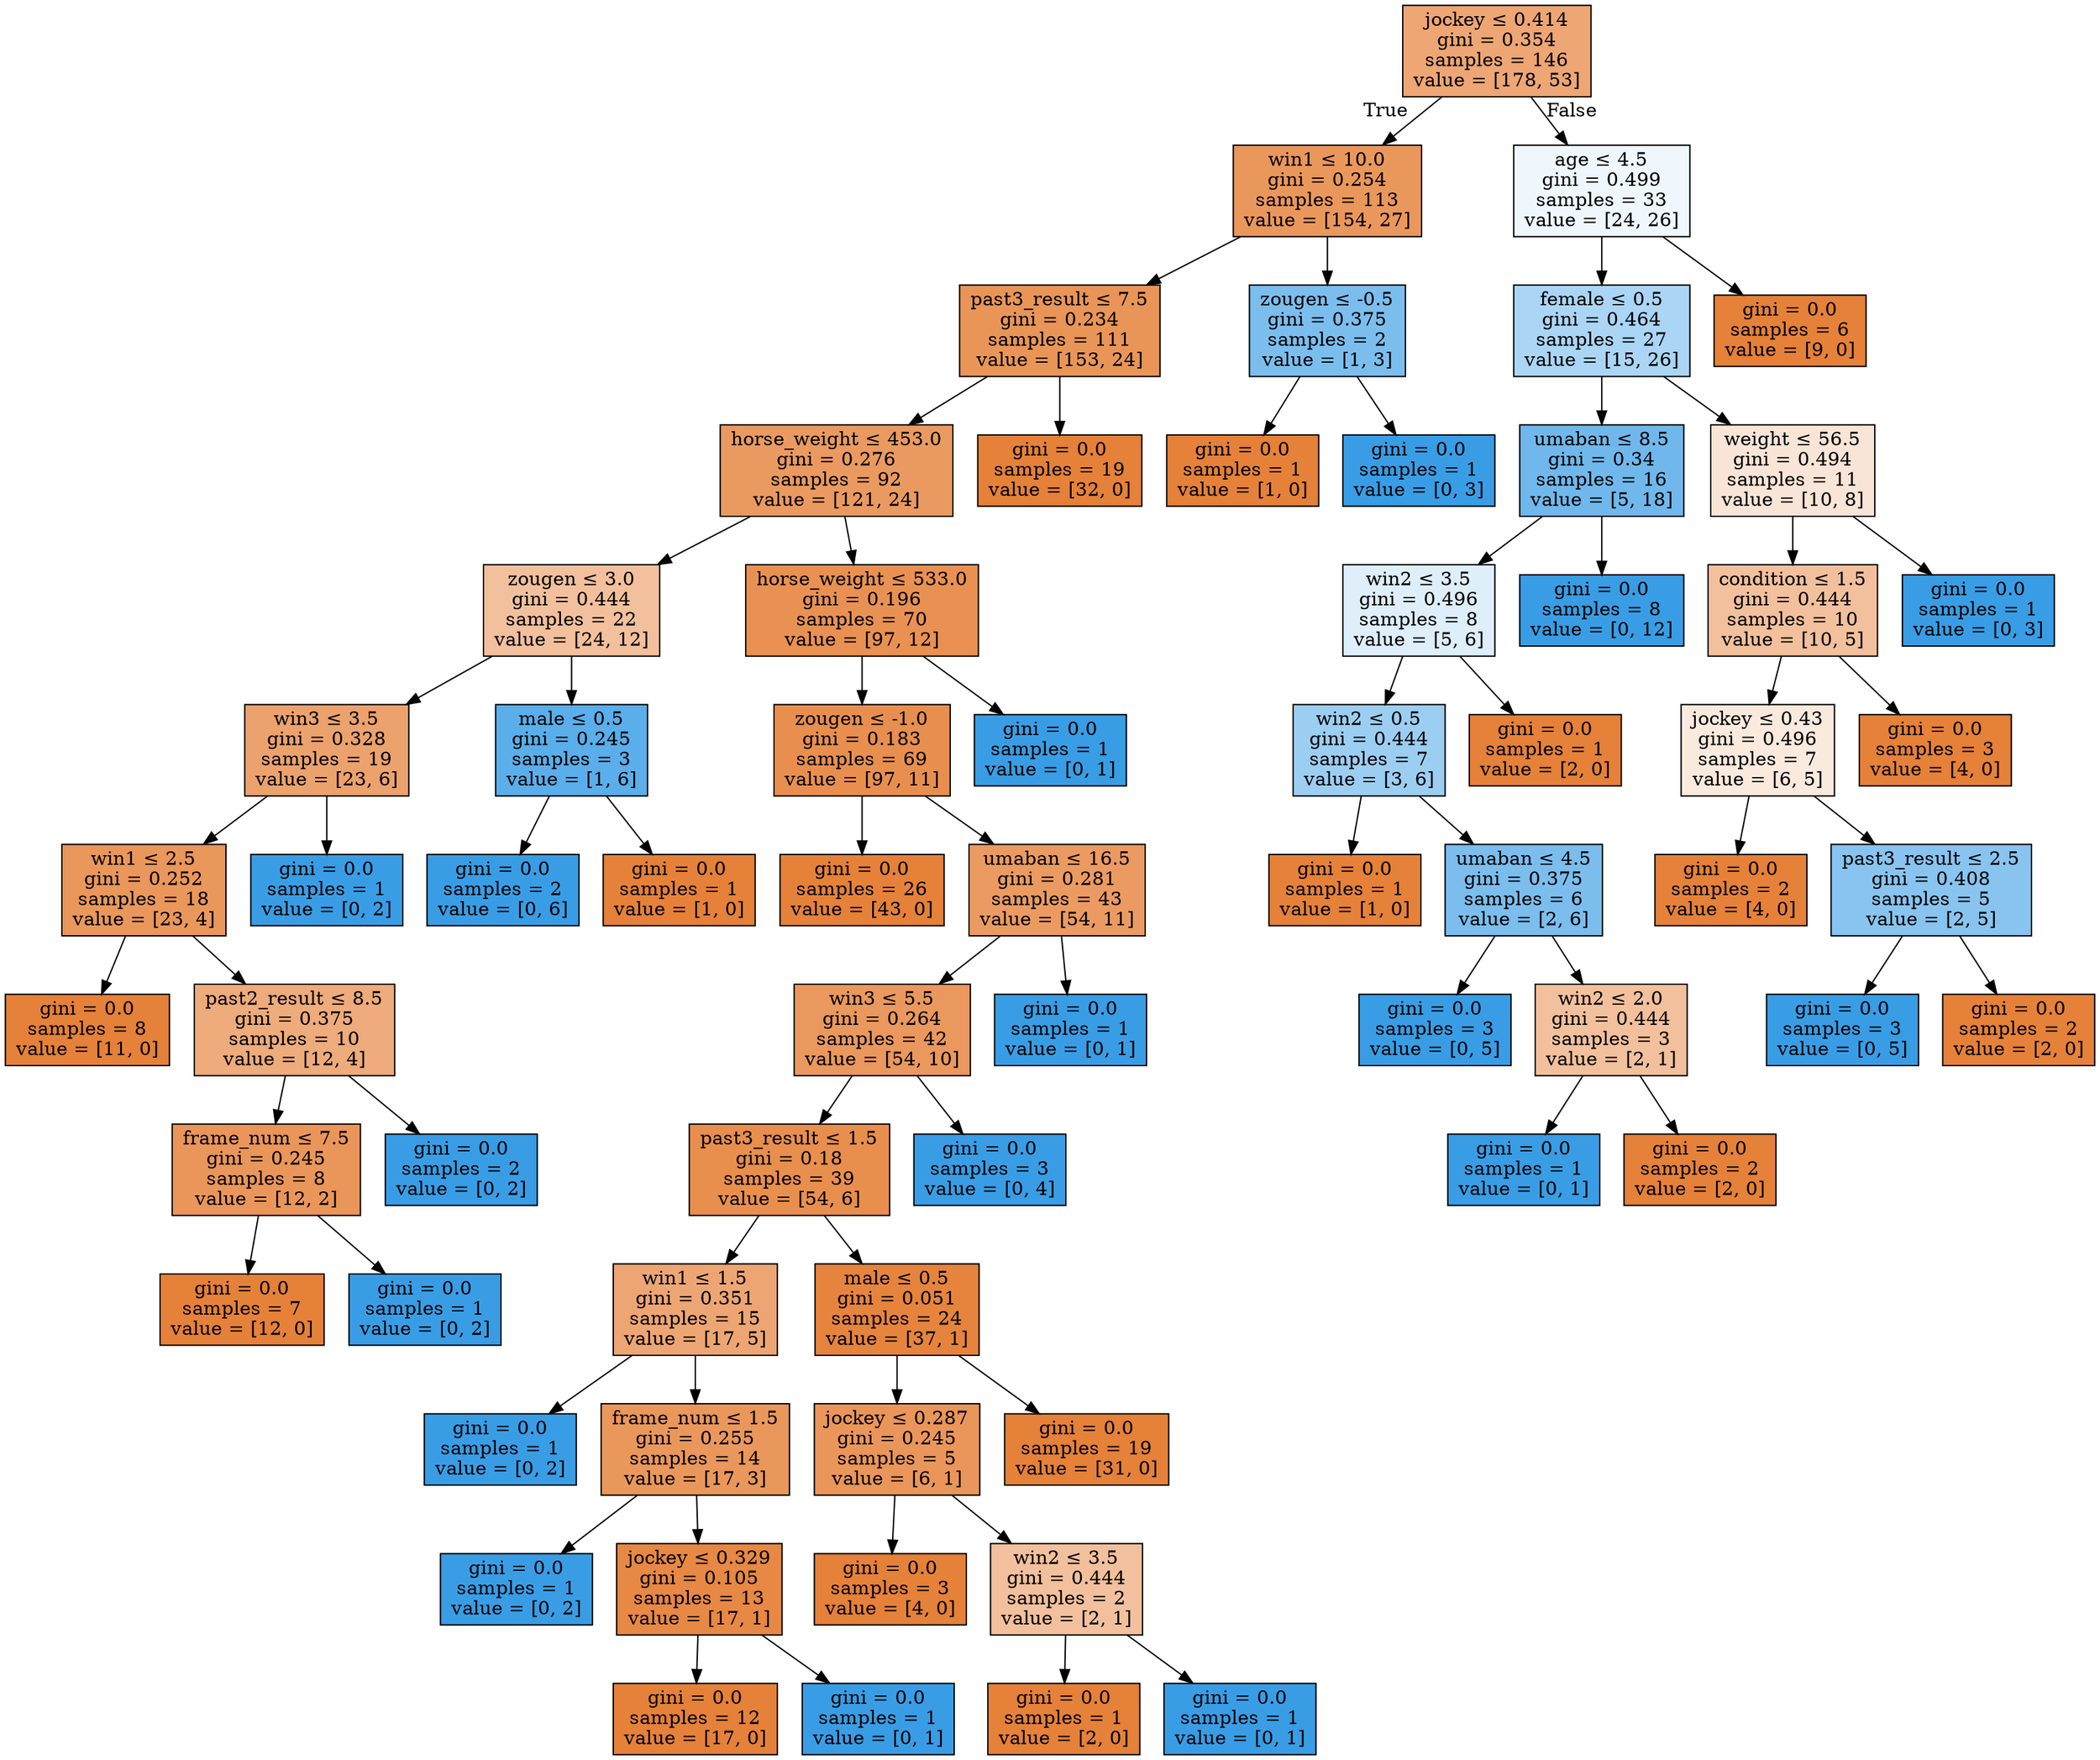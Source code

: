 digraph Tree {
node [shape=box, style="filled", color="black"] ;
0 [label=<jockey &le; 0.414<br/>gini = 0.354<br/>samples = 146<br/>value = [178, 53]>, fillcolor="#e58139b3"] ;
1 [label=<win1 &le; 10.0<br/>gini = 0.254<br/>samples = 113<br/>value = [154, 27]>, fillcolor="#e58139d2"] ;
0 -> 1 [labeldistance=2.5, labelangle=45, headlabel="True"] ;
2 [label=<past3_result &le; 7.5<br/>gini = 0.234<br/>samples = 111<br/>value = [153, 24]>, fillcolor="#e58139d7"] ;
1 -> 2 ;
3 [label=<horse_weight &le; 453.0<br/>gini = 0.276<br/>samples = 92<br/>value = [121, 24]>, fillcolor="#e58139cc"] ;
2 -> 3 ;
4 [label=<zougen &le; 3.0<br/>gini = 0.444<br/>samples = 22<br/>value = [24, 12]>, fillcolor="#e581397f"] ;
3 -> 4 ;
5 [label=<win3 &le; 3.5<br/>gini = 0.328<br/>samples = 19<br/>value = [23, 6]>, fillcolor="#e58139bc"] ;
4 -> 5 ;
6 [label=<win1 &le; 2.5<br/>gini = 0.252<br/>samples = 18<br/>value = [23, 4]>, fillcolor="#e58139d3"] ;
5 -> 6 ;
7 [label=<gini = 0.0<br/>samples = 8<br/>value = [11, 0]>, fillcolor="#e58139ff"] ;
6 -> 7 ;
8 [label=<past2_result &le; 8.5<br/>gini = 0.375<br/>samples = 10<br/>value = [12, 4]>, fillcolor="#e58139aa"] ;
6 -> 8 ;
9 [label=<frame_num &le; 7.5<br/>gini = 0.245<br/>samples = 8<br/>value = [12, 2]>, fillcolor="#e58139d4"] ;
8 -> 9 ;
10 [label=<gini = 0.0<br/>samples = 7<br/>value = [12, 0]>, fillcolor="#e58139ff"] ;
9 -> 10 ;
11 [label=<gini = 0.0<br/>samples = 1<br/>value = [0, 2]>, fillcolor="#399de5ff"] ;
9 -> 11 ;
12 [label=<gini = 0.0<br/>samples = 2<br/>value = [0, 2]>, fillcolor="#399de5ff"] ;
8 -> 12 ;
13 [label=<gini = 0.0<br/>samples = 1<br/>value = [0, 2]>, fillcolor="#399de5ff"] ;
5 -> 13 ;
14 [label=<male &le; 0.5<br/>gini = 0.245<br/>samples = 3<br/>value = [1, 6]>, fillcolor="#399de5d4"] ;
4 -> 14 ;
15 [label=<gini = 0.0<br/>samples = 2<br/>value = [0, 6]>, fillcolor="#399de5ff"] ;
14 -> 15 ;
16 [label=<gini = 0.0<br/>samples = 1<br/>value = [1, 0]>, fillcolor="#e58139ff"] ;
14 -> 16 ;
17 [label=<horse_weight &le; 533.0<br/>gini = 0.196<br/>samples = 70<br/>value = [97, 12]>, fillcolor="#e58139df"] ;
3 -> 17 ;
18 [label=<zougen &le; -1.0<br/>gini = 0.183<br/>samples = 69<br/>value = [97, 11]>, fillcolor="#e58139e2"] ;
17 -> 18 ;
19 [label=<gini = 0.0<br/>samples = 26<br/>value = [43, 0]>, fillcolor="#e58139ff"] ;
18 -> 19 ;
20 [label=<umaban &le; 16.5<br/>gini = 0.281<br/>samples = 43<br/>value = [54, 11]>, fillcolor="#e58139cb"] ;
18 -> 20 ;
21 [label=<win3 &le; 5.5<br/>gini = 0.264<br/>samples = 42<br/>value = [54, 10]>, fillcolor="#e58139d0"] ;
20 -> 21 ;
22 [label=<past3_result &le; 1.5<br/>gini = 0.18<br/>samples = 39<br/>value = [54, 6]>, fillcolor="#e58139e3"] ;
21 -> 22 ;
23 [label=<win1 &le; 1.5<br/>gini = 0.351<br/>samples = 15<br/>value = [17, 5]>, fillcolor="#e58139b4"] ;
22 -> 23 ;
24 [label=<gini = 0.0<br/>samples = 1<br/>value = [0, 2]>, fillcolor="#399de5ff"] ;
23 -> 24 ;
25 [label=<frame_num &le; 1.5<br/>gini = 0.255<br/>samples = 14<br/>value = [17, 3]>, fillcolor="#e58139d2"] ;
23 -> 25 ;
26 [label=<gini = 0.0<br/>samples = 1<br/>value = [0, 2]>, fillcolor="#399de5ff"] ;
25 -> 26 ;
27 [label=<jockey &le; 0.329<br/>gini = 0.105<br/>samples = 13<br/>value = [17, 1]>, fillcolor="#e58139f0"] ;
25 -> 27 ;
28 [label=<gini = 0.0<br/>samples = 12<br/>value = [17, 0]>, fillcolor="#e58139ff"] ;
27 -> 28 ;
29 [label=<gini = 0.0<br/>samples = 1<br/>value = [0, 1]>, fillcolor="#399de5ff"] ;
27 -> 29 ;
30 [label=<male &le; 0.5<br/>gini = 0.051<br/>samples = 24<br/>value = [37, 1]>, fillcolor="#e58139f8"] ;
22 -> 30 ;
31 [label=<jockey &le; 0.287<br/>gini = 0.245<br/>samples = 5<br/>value = [6, 1]>, fillcolor="#e58139d4"] ;
30 -> 31 ;
32 [label=<gini = 0.0<br/>samples = 3<br/>value = [4, 0]>, fillcolor="#e58139ff"] ;
31 -> 32 ;
33 [label=<win2 &le; 3.5<br/>gini = 0.444<br/>samples = 2<br/>value = [2, 1]>, fillcolor="#e581397f"] ;
31 -> 33 ;
34 [label=<gini = 0.0<br/>samples = 1<br/>value = [2, 0]>, fillcolor="#e58139ff"] ;
33 -> 34 ;
35 [label=<gini = 0.0<br/>samples = 1<br/>value = [0, 1]>, fillcolor="#399de5ff"] ;
33 -> 35 ;
36 [label=<gini = 0.0<br/>samples = 19<br/>value = [31, 0]>, fillcolor="#e58139ff"] ;
30 -> 36 ;
37 [label=<gini = 0.0<br/>samples = 3<br/>value = [0, 4]>, fillcolor="#399de5ff"] ;
21 -> 37 ;
38 [label=<gini = 0.0<br/>samples = 1<br/>value = [0, 1]>, fillcolor="#399de5ff"] ;
20 -> 38 ;
39 [label=<gini = 0.0<br/>samples = 1<br/>value = [0, 1]>, fillcolor="#399de5ff"] ;
17 -> 39 ;
40 [label=<gini = 0.0<br/>samples = 19<br/>value = [32, 0]>, fillcolor="#e58139ff"] ;
2 -> 40 ;
41 [label=<zougen &le; -0.5<br/>gini = 0.375<br/>samples = 2<br/>value = [1, 3]>, fillcolor="#399de5aa"] ;
1 -> 41 ;
42 [label=<gini = 0.0<br/>samples = 1<br/>value = [1, 0]>, fillcolor="#e58139ff"] ;
41 -> 42 ;
43 [label=<gini = 0.0<br/>samples = 1<br/>value = [0, 3]>, fillcolor="#399de5ff"] ;
41 -> 43 ;
44 [label=<age &le; 4.5<br/>gini = 0.499<br/>samples = 33<br/>value = [24, 26]>, fillcolor="#399de514"] ;
0 -> 44 [labeldistance=2.5, labelangle=-45, headlabel="False"] ;
45 [label=<female &le; 0.5<br/>gini = 0.464<br/>samples = 27<br/>value = [15, 26]>, fillcolor="#399de56c"] ;
44 -> 45 ;
46 [label=<umaban &le; 8.5<br/>gini = 0.34<br/>samples = 16<br/>value = [5, 18]>, fillcolor="#399de5b8"] ;
45 -> 46 ;
47 [label=<win2 &le; 3.5<br/>gini = 0.496<br/>samples = 8<br/>value = [5, 6]>, fillcolor="#399de52a"] ;
46 -> 47 ;
48 [label=<win2 &le; 0.5<br/>gini = 0.444<br/>samples = 7<br/>value = [3, 6]>, fillcolor="#399de57f"] ;
47 -> 48 ;
49 [label=<gini = 0.0<br/>samples = 1<br/>value = [1, 0]>, fillcolor="#e58139ff"] ;
48 -> 49 ;
50 [label=<umaban &le; 4.5<br/>gini = 0.375<br/>samples = 6<br/>value = [2, 6]>, fillcolor="#399de5aa"] ;
48 -> 50 ;
51 [label=<gini = 0.0<br/>samples = 3<br/>value = [0, 5]>, fillcolor="#399de5ff"] ;
50 -> 51 ;
52 [label=<win2 &le; 2.0<br/>gini = 0.444<br/>samples = 3<br/>value = [2, 1]>, fillcolor="#e581397f"] ;
50 -> 52 ;
53 [label=<gini = 0.0<br/>samples = 1<br/>value = [0, 1]>, fillcolor="#399de5ff"] ;
52 -> 53 ;
54 [label=<gini = 0.0<br/>samples = 2<br/>value = [2, 0]>, fillcolor="#e58139ff"] ;
52 -> 54 ;
55 [label=<gini = 0.0<br/>samples = 1<br/>value = [2, 0]>, fillcolor="#e58139ff"] ;
47 -> 55 ;
56 [label=<gini = 0.0<br/>samples = 8<br/>value = [0, 12]>, fillcolor="#399de5ff"] ;
46 -> 56 ;
57 [label=<weight &le; 56.5<br/>gini = 0.494<br/>samples = 11<br/>value = [10, 8]>, fillcolor="#e5813933"] ;
45 -> 57 ;
58 [label=<condition &le; 1.5<br/>gini = 0.444<br/>samples = 10<br/>value = [10, 5]>, fillcolor="#e581397f"] ;
57 -> 58 ;
59 [label=<jockey &le; 0.43<br/>gini = 0.496<br/>samples = 7<br/>value = [6, 5]>, fillcolor="#e581392a"] ;
58 -> 59 ;
60 [label=<gini = 0.0<br/>samples = 2<br/>value = [4, 0]>, fillcolor="#e58139ff"] ;
59 -> 60 ;
61 [label=<past3_result &le; 2.5<br/>gini = 0.408<br/>samples = 5<br/>value = [2, 5]>, fillcolor="#399de599"] ;
59 -> 61 ;
62 [label=<gini = 0.0<br/>samples = 3<br/>value = [0, 5]>, fillcolor="#399de5ff"] ;
61 -> 62 ;
63 [label=<gini = 0.0<br/>samples = 2<br/>value = [2, 0]>, fillcolor="#e58139ff"] ;
61 -> 63 ;
64 [label=<gini = 0.0<br/>samples = 3<br/>value = [4, 0]>, fillcolor="#e58139ff"] ;
58 -> 64 ;
65 [label=<gini = 0.0<br/>samples = 1<br/>value = [0, 3]>, fillcolor="#399de5ff"] ;
57 -> 65 ;
66 [label=<gini = 0.0<br/>samples = 6<br/>value = [9, 0]>, fillcolor="#e58139ff"] ;
44 -> 66 ;
}